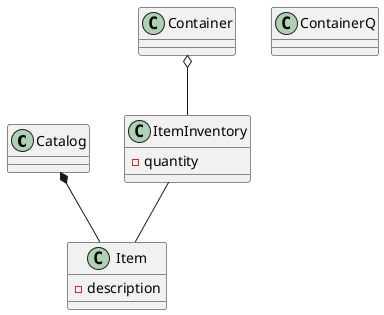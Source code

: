 @startuml classes
class Catalog
class Item {
  -description
}
class ContainerQ
class ItemInventory {
  -quantity
}
Catalog *-- Item
Container o-- ItemInventory
ItemInventory -- Item
@enduml
